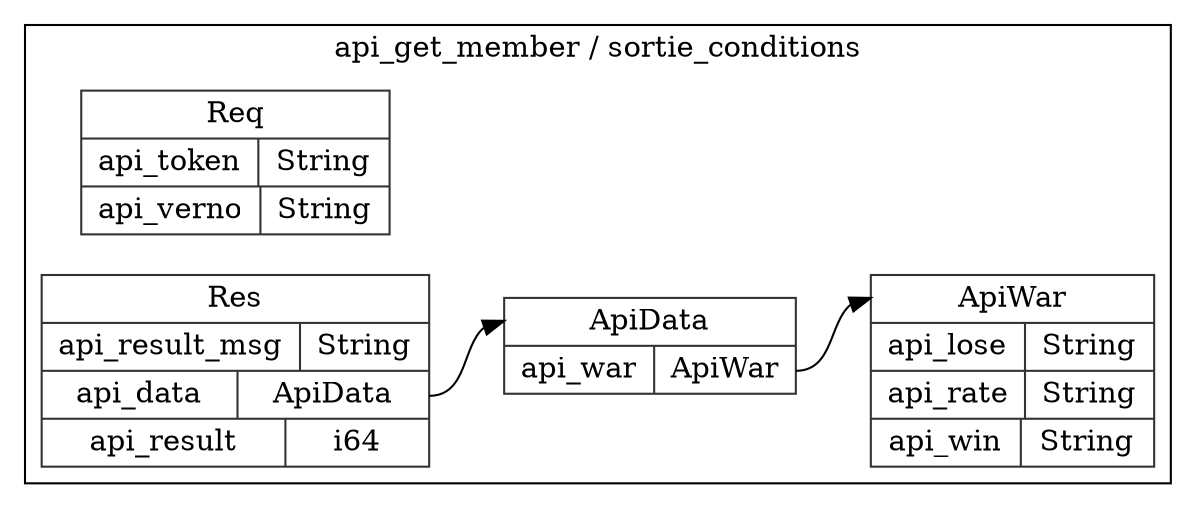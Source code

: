 digraph {
  rankdir=LR;
  subgraph cluster_0 {
    label="api_get_member / sortie_conditions";
    node [style="filled", color=white, style="solid", color=gray20];
    api_get_member__sortie_conditions__Req [label="<Req> Req  | { api_token | <api_token> String } | { api_verno | <api_verno> String }", shape=record];
    api_get_member__sortie_conditions__Res [label="<Res> Res  | { api_result_msg | <api_result_msg> String } | { api_data | <api_data> ApiData } | { api_result | <api_result> i64 }", shape=record];
    api_get_member__sortie_conditions__ApiData;
    api_get_member__sortie_conditions__Res:api_data:e -> api_get_member__sortie_conditions__ApiData:ApiData:w;
    api_get_member__sortie_conditions__ApiData [label="<ApiData> ApiData  | { api_war | <api_war> ApiWar }", shape=record];
    api_get_member__sortie_conditions__ApiWar;
    api_get_member__sortie_conditions__ApiData:api_war:e -> api_get_member__sortie_conditions__ApiWar:ApiWar:w;
    api_get_member__sortie_conditions__ApiWar [label="<ApiWar> ApiWar  | { api_lose | <api_lose> String } | { api_rate | <api_rate> String } | { api_win | <api_win> String }", shape=record];
  }
}
